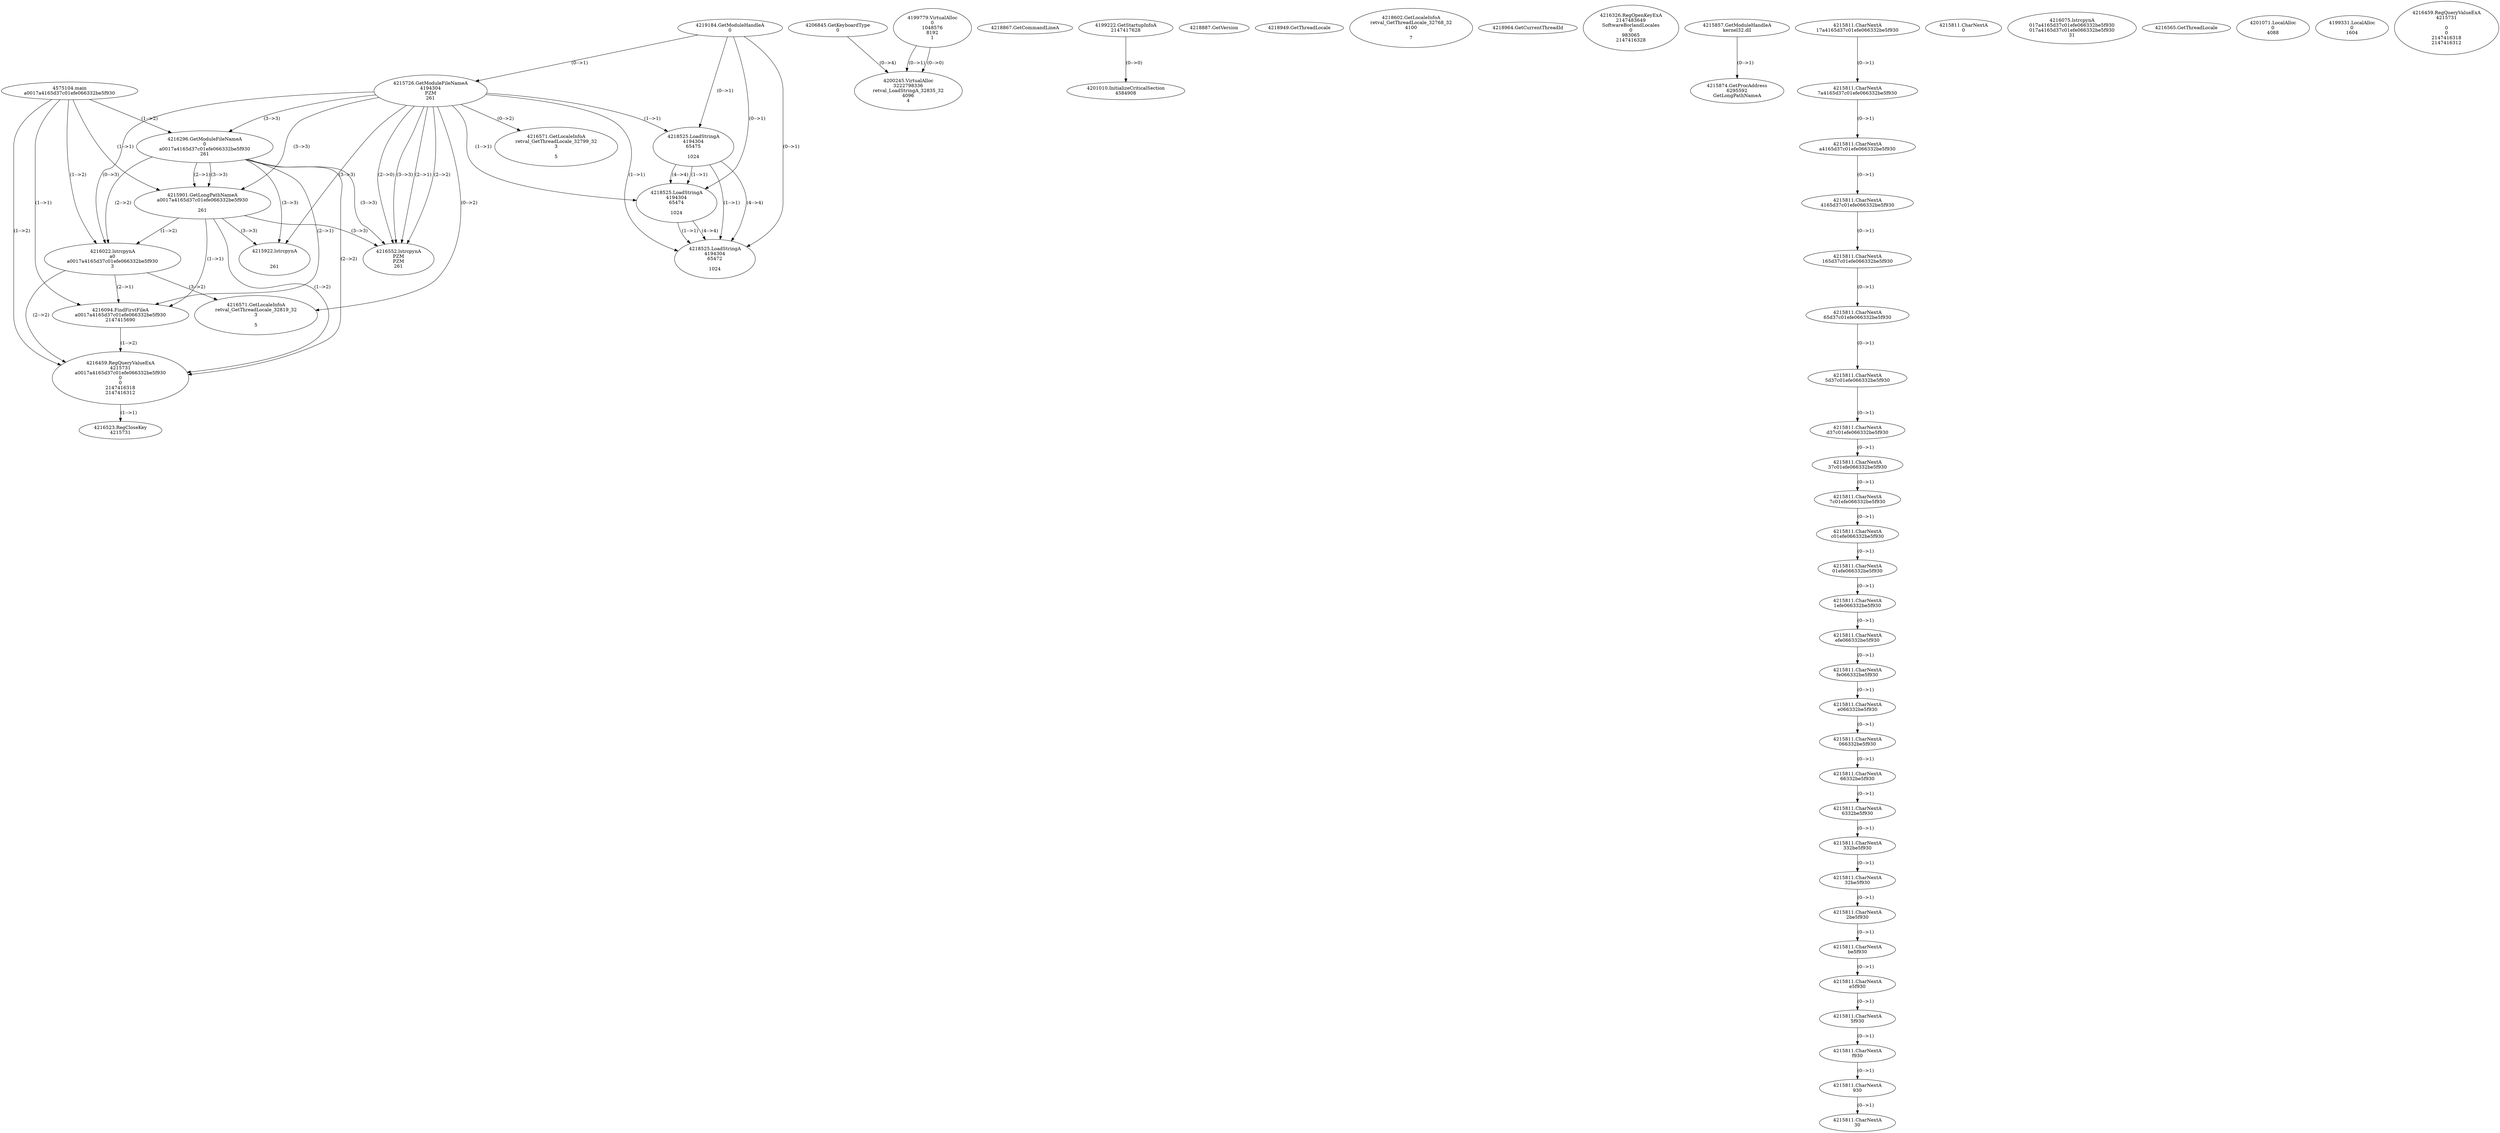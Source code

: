 // Global SCDG with merge call
digraph {
	0 [label="4575104.main
a0017a4165d37c01efe066332be5f930"]
	1 [label="4219184.GetModuleHandleA
0"]
	2 [label="4206845.GetKeyboardType
0"]
	3 [label="4218867.GetCommandLineA
"]
	4 [label="4199222.GetStartupInfoA
2147417628"]
	5 [label="4218887.GetVersion
"]
	6 [label="4218949.GetThreadLocale
"]
	7 [label="4218602.GetLocaleInfoA
retval_GetThreadLocale_32768_32
4100

7"]
	8 [label="4218964.GetCurrentThreadId
"]
	9 [label="4215726.GetModuleFileNameA
4194304
PZM
261"]
	1 -> 9 [label="(0-->1)"]
	10 [label="4216296.GetModuleFileNameA
0
a0017a4165d37c01efe066332be5f930
261"]
	0 -> 10 [label="(1-->2)"]
	9 -> 10 [label="(3-->3)"]
	11 [label="4216326.RegOpenKeyExA
2147483649
Software\Borland\Locales
0
983065
2147416328"]
	12 [label="4215857.GetModuleHandleA
kernel32.dll"]
	13 [label="4215874.GetProcAddress
6295592
GetLongPathNameA"]
	12 -> 13 [label="(0-->1)"]
	14 [label="4215901.GetLongPathNameA
a0017a4165d37c01efe066332be5f930

261"]
	0 -> 14 [label="(1-->1)"]
	10 -> 14 [label="(2-->1)"]
	9 -> 14 [label="(3-->3)"]
	10 -> 14 [label="(3-->3)"]
	15 [label="4216022.lstrcpynA
a0
a0017a4165d37c01efe066332be5f930
3"]
	0 -> 15 [label="(1-->2)"]
	10 -> 15 [label="(2-->2)"]
	14 -> 15 [label="(1-->2)"]
	9 -> 15 [label="(0-->3)"]
	16 [label="4215811.CharNextA
17a4165d37c01efe066332be5f930"]
	17 [label="4215811.CharNextA
7a4165d37c01efe066332be5f930"]
	16 -> 17 [label="(0-->1)"]
	18 [label="4215811.CharNextA
a4165d37c01efe066332be5f930"]
	17 -> 18 [label="(0-->1)"]
	19 [label="4215811.CharNextA
4165d37c01efe066332be5f930"]
	18 -> 19 [label="(0-->1)"]
	20 [label="4215811.CharNextA
165d37c01efe066332be5f930"]
	19 -> 20 [label="(0-->1)"]
	21 [label="4215811.CharNextA
65d37c01efe066332be5f930"]
	20 -> 21 [label="(0-->1)"]
	22 [label="4215811.CharNextA
5d37c01efe066332be5f930"]
	21 -> 22 [label="(0-->1)"]
	23 [label="4215811.CharNextA
d37c01efe066332be5f930"]
	22 -> 23 [label="(0-->1)"]
	24 [label="4215811.CharNextA
37c01efe066332be5f930"]
	23 -> 24 [label="(0-->1)"]
	25 [label="4215811.CharNextA
7c01efe066332be5f930"]
	24 -> 25 [label="(0-->1)"]
	26 [label="4215811.CharNextA
c01efe066332be5f930"]
	25 -> 26 [label="(0-->1)"]
	27 [label="4215811.CharNextA
01efe066332be5f930"]
	26 -> 27 [label="(0-->1)"]
	28 [label="4215811.CharNextA
1efe066332be5f930"]
	27 -> 28 [label="(0-->1)"]
	29 [label="4215811.CharNextA
efe066332be5f930"]
	28 -> 29 [label="(0-->1)"]
	30 [label="4215811.CharNextA
fe066332be5f930"]
	29 -> 30 [label="(0-->1)"]
	31 [label="4215811.CharNextA
e066332be5f930"]
	30 -> 31 [label="(0-->1)"]
	32 [label="4215811.CharNextA
066332be5f930"]
	31 -> 32 [label="(0-->1)"]
	33 [label="4215811.CharNextA
66332be5f930"]
	32 -> 33 [label="(0-->1)"]
	34 [label="4215811.CharNextA
6332be5f930"]
	33 -> 34 [label="(0-->1)"]
	35 [label="4215811.CharNextA
332be5f930"]
	34 -> 35 [label="(0-->1)"]
	36 [label="4215811.CharNextA
32be5f930"]
	35 -> 36 [label="(0-->1)"]
	37 [label="4215811.CharNextA
2be5f930"]
	36 -> 37 [label="(0-->1)"]
	38 [label="4215811.CharNextA
be5f930"]
	37 -> 38 [label="(0-->1)"]
	39 [label="4215811.CharNextA
e5f930"]
	38 -> 39 [label="(0-->1)"]
	40 [label="4215811.CharNextA
5f930"]
	39 -> 40 [label="(0-->1)"]
	41 [label="4215811.CharNextA
f930"]
	40 -> 41 [label="(0-->1)"]
	42 [label="4215811.CharNextA
930"]
	41 -> 42 [label="(0-->1)"]
	43 [label="4215811.CharNextA
30"]
	42 -> 43 [label="(0-->1)"]
	44 [label="4215811.CharNextA
0"]
	45 [label="4216075.lstrcpynA
017a4165d37c01efe066332be5f930
017a4165d37c01efe066332be5f930
31"]
	46 [label="4216094.FindFirstFileA
a0017a4165d37c01efe066332be5f930
2147415690"]
	0 -> 46 [label="(1-->1)"]
	10 -> 46 [label="(2-->1)"]
	14 -> 46 [label="(1-->1)"]
	15 -> 46 [label="(2-->1)"]
	47 [label="4216459.RegQueryValueExA
4215731
a0017a4165d37c01efe066332be5f930
0
0
2147416318
2147416312"]
	0 -> 47 [label="(1-->2)"]
	10 -> 47 [label="(2-->2)"]
	14 -> 47 [label="(1-->2)"]
	15 -> 47 [label="(2-->2)"]
	46 -> 47 [label="(1-->2)"]
	48 [label="4216523.RegCloseKey
4215731"]
	47 -> 48 [label="(1-->1)"]
	49 [label="4216552.lstrcpynA
PZM
PZM
261"]
	9 -> 49 [label="(2-->1)"]
	9 -> 49 [label="(2-->2)"]
	9 -> 49 [label="(3-->3)"]
	10 -> 49 [label="(3-->3)"]
	14 -> 49 [label="(3-->3)"]
	9 -> 49 [label="(2-->0)"]
	50 [label="4216565.GetThreadLocale
"]
	51 [label="4216571.GetLocaleInfoA
retval_GetThreadLocale_32819_32
3

5"]
	9 -> 51 [label="(0-->2)"]
	15 -> 51 [label="(3-->2)"]
	52 [label="4218525.LoadStringA
4194304
65475

1024"]
	1 -> 52 [label="(0-->1)"]
	9 -> 52 [label="(1-->1)"]
	53 [label="4218525.LoadStringA
4194304
65474

1024"]
	1 -> 53 [label="(0-->1)"]
	9 -> 53 [label="(1-->1)"]
	52 -> 53 [label="(1-->1)"]
	52 -> 53 [label="(4-->4)"]
	54 [label="4218525.LoadStringA
4194304
65472

1024"]
	1 -> 54 [label="(0-->1)"]
	9 -> 54 [label="(1-->1)"]
	52 -> 54 [label="(1-->1)"]
	53 -> 54 [label="(1-->1)"]
	52 -> 54 [label="(4-->4)"]
	53 -> 54 [label="(4-->4)"]
	55 [label="4201010.InitializeCriticalSection
4584908"]
	4 -> 55 [label="(0-->0)"]
	56 [label="4201071.LocalAlloc
0
4088"]
	57 [label="4199779.VirtualAlloc
0
1048576
8192
1"]
	58 [label="4199331.LocalAlloc
0
1604"]
	59 [label="4200245.VirtualAlloc
3222798336
retval_LoadStringA_32835_32
4096
4"]
	57 -> 59 [label="(0-->1)"]
	2 -> 59 [label="(0-->4)"]
	57 -> 59 [label="(0-->0)"]
	60 [label="4215922.lstrcpynA


261"]
	9 -> 60 [label="(3-->3)"]
	10 -> 60 [label="(3-->3)"]
	14 -> 60 [label="(3-->3)"]
	61 [label="4216459.RegQueryValueExA
4215731

0
0
2147416318
2147416312"]
	62 [label="4216571.GetLocaleInfoA
retval_GetThreadLocale_32799_32
3

5"]
	9 -> 62 [label="(0-->2)"]
}
